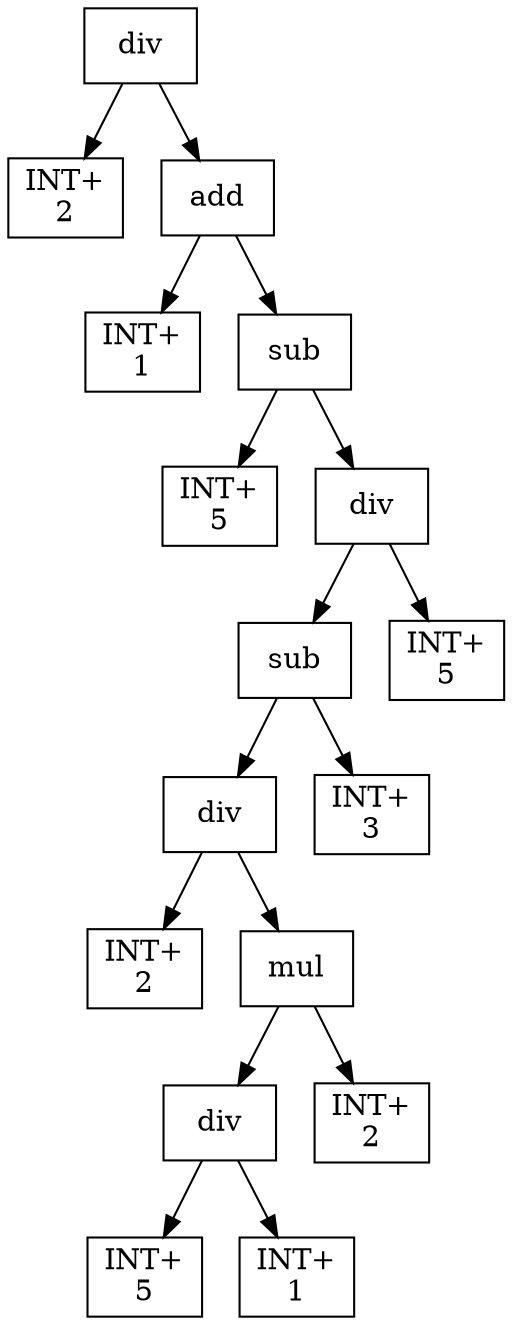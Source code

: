 digraph expr {
  node [shape=box];
  n1 [label="div"];
  n2 [label="INT+\n2"];
  n3 [label="add"];
  n4 [label="INT+\n1"];
  n5 [label="sub"];
  n6 [label="INT+\n5"];
  n7 [label="div"];
  n8 [label="sub"];
  n9 [label="div"];
  n10 [label="INT+\n2"];
  n11 [label="mul"];
  n12 [label="div"];
  n13 [label="INT+\n5"];
  n14 [label="INT+\n1"];
  n12 -> n13;
  n12 -> n14;
  n15 [label="INT+\n2"];
  n11 -> n12;
  n11 -> n15;
  n9 -> n10;
  n9 -> n11;
  n16 [label="INT+\n3"];
  n8 -> n9;
  n8 -> n16;
  n17 [label="INT+\n5"];
  n7 -> n8;
  n7 -> n17;
  n5 -> n6;
  n5 -> n7;
  n3 -> n4;
  n3 -> n5;
  n1 -> n2;
  n1 -> n3;
}